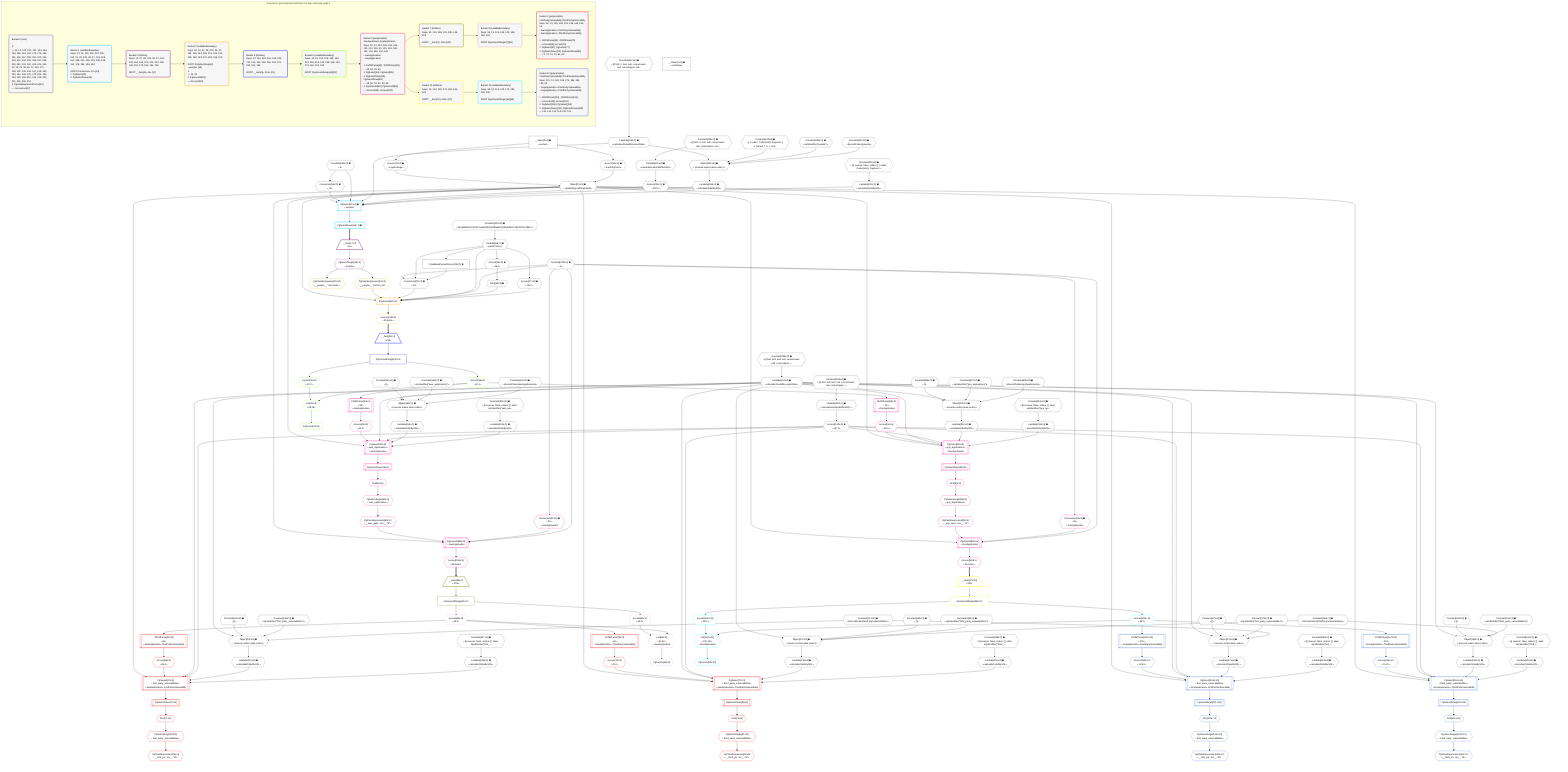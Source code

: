 %%{init: {'themeVariables': { 'fontSize': '12px'}}}%%
graph TD
    classDef path fill:#eee,stroke:#000,color:#000
    classDef plan fill:#fff,stroke-width:1px,color:#000
    classDef itemplan fill:#fff,stroke-width:2px,color:#000
    classDef unbatchedplan fill:#dff,stroke-width:1px,color:#000
    classDef sideeffectplan fill:#fcc,stroke-width:2px,color:#000
    classDef bucket fill:#f6f6f6,color:#000,stroke-width:2px,text-align:left


    %% plan dependencies
    Object132{{"Object[132∈0] ➊<br />ᐸ{reverse,orders,alias,codec}ᐳ"}}:::plan
    Lambda124{{"Lambda[124∈0] ➊<br />ᐸcalculateShouldReverseOrderᐳ"}}:::plan
    Constant129{{"Constant[129∈0] ➊<br />ᐸ[]ᐳ"}}:::plan
    Constant130{{"Constant[130∈0] ➊<br />ᐸsql.identifier(”first_party_vulnerabilities”)ᐳ"}}:::plan
    Constant131{{"Constant[131∈0] ➊<br />ᐸRecordCodec(firstPartyVulnerabilities)ᐳ"}}:::plan
    Lambda124 & Constant129 & Constant130 & Constant131 --> Object132
    Object147{{"Object[147∈0] ➊<br />ᐸ{reverse,orders,alias,codec}ᐳ"}}:::plan
    Constant144{{"Constant[144∈0] ➊<br />ᐸ[]ᐳ"}}:::plan
    Constant145{{"Constant[145∈0] ➊<br />ᐸsql.identifier(”third_party_vulnerabilities”)ᐳ"}}:::plan
    Constant146{{"Constant[146∈0] ➊<br />ᐸRecordCodec(thirdPartyVulnerabilities)ᐳ"}}:::plan
    Lambda124 & Constant144 & Constant145 & Constant146 --> Object147
    Object163{{"Object[163∈0] ➊<br />ᐸ{reverse,orders,alias,codec}ᐳ"}}:::plan
    Constant160{{"Constant[160∈0] ➊<br />ᐸ[]ᐳ"}}:::plan
    Constant161{{"Constant[161∈0] ➊<br />ᐸsql.identifier(”aws_applications”)ᐳ"}}:::plan
    Constant162{{"Constant[162∈0] ➊<br />ᐸRecordCodec(awsApplications)ᐳ"}}:::plan
    Lambda124 & Constant160 & Constant161 & Constant162 --> Object163
    Object178{{"Object[178∈0] ➊<br />ᐸ{reverse,orders,alias,codec}ᐳ"}}:::plan
    Constant175{{"Constant[175∈0] ➊<br />ᐸ[]ᐳ"}}:::plan
    Constant176{{"Constant[176∈0] ➊<br />ᐸsql.identifier(”first_party_vulnerabilities”)ᐳ"}}:::plan
    Lambda124 & Constant175 & Constant176 & Constant131 --> Object178
    Object193{{"Object[193∈0] ➊<br />ᐸ{reverse,orders,alias,codec}ᐳ"}}:::plan
    Constant190{{"Constant[190∈0] ➊<br />ᐸ[]ᐳ"}}:::plan
    Constant191{{"Constant[191∈0] ➊<br />ᐸsql.identifier(”third_party_vulnerabilities”)ᐳ"}}:::plan
    Lambda124 & Constant190 & Constant191 & Constant146 --> Object193
    Object209{{"Object[209∈0] ➊<br />ᐸ{reverse,orders,alias,codec}ᐳ"}}:::plan
    Constant206{{"Constant[206∈0] ➊<br />ᐸ[]ᐳ"}}:::plan
    Constant207{{"Constant[207∈0] ➊<br />ᐸsql.identifier(”gcp_applications”)ᐳ"}}:::plan
    Constant208{{"Constant[208∈0] ➊<br />ᐸRecordCodec(gcpApplications)ᐳ"}}:::plan
    Lambda124 & Constant206 & Constant207 & Constant208 --> Object209
    Object225{{"Object[225∈0] ➊<br />ᐸ{reverse,orders,alias,codec}ᐳ"}}:::plan
    Lambda218{{"Lambda[218∈0] ➊<br />ᐸcalculateShouldReverseOrderᐳ"}}:::plan
    Constant222{{"Constant[222∈0] ➊<br />ᐸ[ { codec: Codec(int4), fragment: { n: [Array], f: 0, c: 102ᐳ"}}:::plan
    Constant223{{"Constant[223∈0] ➊<br />ᐸsql.identifier(”people”)ᐳ"}}:::plan
    Constant224{{"Constant[224∈0] ➊<br />ᐸRecordCodec(people)ᐳ"}}:::plan
    Lambda218 & Constant222 & Constant223 & Constant224 --> Object225
    Connection27{{"Connection[27∈0] ➊<br />ᐸ23ᐳ"}}:::plan
    Constant233{{"Constant[233∈0] ➊<br />ᐸ1ᐳ"}}:::plan
    Lambda28{{"Lambda[28∈0] ➊<br />ᐸparseCursorᐳ"}}:::plan
    PgValidateParsedCursor34["PgValidateParsedCursor[34∈0] ➊"]:::plan
    Constant233 & Lambda28 & PgValidateParsedCursor34 --> Connection27
    Object13{{"Object[13∈0] ➊<br />ᐸ{pgSettings,withPgClient}ᐳ"}}:::plan
    Access11{{"Access[11∈0] ➊<br />ᐸ2.pgSettingsᐳ"}}:::plan
    Access12{{"Access[12∈0] ➊<br />ᐸ2.withPgClientᐳ"}}:::plan
    Access11 & Access12 --> Object13
    __Value2["__Value[2∈0] ➊<br />ᐸcontextᐳ"]:::plan
    __Value2 --> Access11
    __Value2 --> Access12
    Connection14{{"Connection[14∈0] ➊<br />ᐸ10ᐳ"}}:::plan
    Constant232{{"Constant[232∈0] ➊<br />ᐸ4ᐳ"}}:::plan
    Constant232 --> Connection14
    Constant234{{"Constant[234∈0] ➊<br />ᐸ'WyJjMDM4YzQzNTYwIiwiQXdzQXBwbGljYXRpb24iLCJbXCI0XCJdIl0='ᐳ"}}:::plan
    Constant234 --> Lambda28
    Lambda28 --> PgValidateParsedCursor34
    Access35{{"Access[35∈0] ➊<br />ᐸ28.1ᐳ"}}:::plan
    Lambda28 --> Access35
    ToPg36{{"ToPg[36∈0] ➊"}}:::plan
    Access35 --> ToPg36
    Access37{{"Access[37∈0] ➊<br />ᐸ28.2ᐳ"}}:::plan
    Lambda28 --> Access37
    Constant235{{"Constant[235∈0] ➊<br />ᐸ§{ first: null, last: null, cursorLower: null, cursorUpper: ᐳ"}}:::plan
    Constant235 --> Lambda124
    Lambda127{{"Lambda[127∈0] ➊<br />ᐸcalculateLimitAndOffsetSQLᐳ"}}:::plan
    Constant236{{"Constant[236∈0] ➊<br />ᐸ§{ first: null, last: null, cursorLower: null, cursorUpper: ᐳ"}}:::plan
    Constant236 --> Lambda127
    Access128{{"Access[128∈0] ➊<br />ᐸ127.0ᐳ"}}:::plan
    Lambda127 --> Access128
    Lambda133{{"Lambda[133∈0] ➊<br />ᐸcalculateOrderBySQLᐳ"}}:::plan
    Object132 --> Lambda133
    Lambda138{{"Lambda[138∈0] ➊<br />ᐸcalculateOrderBySQLᐳ"}}:::plan
    Constant237{{"Constant[237∈0] ➊<br />ᐸ§{ reverse: false, orders: [], alias: sql.identifier(”first_ᐳ"}}:::plan
    Constant237 --> Lambda138
    Lambda148{{"Lambda[148∈0] ➊<br />ᐸcalculateOrderBySQLᐳ"}}:::plan
    Object147 --> Lambda148
    Lambda153{{"Lambda[153∈0] ➊<br />ᐸcalculateOrderBySQLᐳ"}}:::plan
    Constant238{{"Constant[238∈0] ➊<br />ᐸ§{ reverse: false, orders: [], alias: sql.identifier(”third_ᐳ"}}:::plan
    Constant238 --> Lambda153
    Lambda164{{"Lambda[164∈0] ➊<br />ᐸcalculateOrderBySQLᐳ"}}:::plan
    Object163 --> Lambda164
    Lambda169{{"Lambda[169∈0] ➊<br />ᐸcalculateOrderBySQLᐳ"}}:::plan
    Constant239{{"Constant[239∈0] ➊<br />ᐸ§{ reverse: false, orders: [], alias: sql.identifier(”aws_apᐳ"}}:::plan
    Constant239 --> Lambda169
    Lambda179{{"Lambda[179∈0] ➊<br />ᐸcalculateOrderBySQLᐳ"}}:::plan
    Object178 --> Lambda179
    Lambda184{{"Lambda[184∈0] ➊<br />ᐸcalculateOrderBySQLᐳ"}}:::plan
    Constant240{{"Constant[240∈0] ➊<br />ᐸ§{ reverse: false, orders: [], alias: sql.identifier(”first_ᐳ"}}:::plan
    Constant240 --> Lambda184
    Lambda194{{"Lambda[194∈0] ➊<br />ᐸcalculateOrderBySQLᐳ"}}:::plan
    Object193 --> Lambda194
    Lambda199{{"Lambda[199∈0] ➊<br />ᐸcalculateOrderBySQLᐳ"}}:::plan
    Constant241{{"Constant[241∈0] ➊<br />ᐸ§{ reverse: false, orders: [], alias: sql.identifier(”third_ᐳ"}}:::plan
    Constant241 --> Lambda199
    Lambda210{{"Lambda[210∈0] ➊<br />ᐸcalculateOrderBySQLᐳ"}}:::plan
    Object209 --> Lambda210
    Lambda215{{"Lambda[215∈0] ➊<br />ᐸcalculateOrderBySQLᐳ"}}:::plan
    Constant242{{"Constant[242∈0] ➊<br />ᐸ§{ reverse: false, orders: [], alias: sql.identifier(”gcp_apᐳ"}}:::plan
    Constant242 --> Lambda215
    Constant244{{"Constant[244∈0] ➊<br />ᐸ§{ first: 4, last: null, cursorLower: null, cursorUpper: nulᐳ"}}:::plan
    Constant244 --> Lambda218
    Lambda220{{"Lambda[220∈0] ➊<br />ᐸcalculateLimitAndOffsetSQLᐳ"}}:::plan
    Constant245{{"Constant[245∈0] ➊<br />ᐸ§{ first: 4, last: null, cursorLower: null, cursorUpper: nulᐳ"}}:::plan
    Constant245 --> Lambda220
    Access221{{"Access[221∈0] ➊<br />ᐸ220.0ᐳ"}}:::plan
    Lambda220 --> Access221
    Lambda226{{"Lambda[226∈0] ➊<br />ᐸcalculateOrderBySQLᐳ"}}:::plan
    Object225 --> Lambda226
    Lambda231{{"Lambda[231∈0] ➊<br />ᐸcalculateOrderBySQLᐳ"}}:::plan
    Constant243{{"Constant[243∈0] ➊<br />ᐸ§{ reverse: false, orders: [ { codec: Codec(int4), fragment:ᐳ"}}:::plan
    Constant243 --> Lambda231
    __Value4["__Value[4∈0] ➊<br />ᐸrootValueᐳ"]:::plan
    PgSelect15[["PgSelect[15∈1] ➊<br />ᐸpeopleᐳ"]]:::plan
    Object13 & Connection14 & Constant232 & Lambda218 & Access221 & Lambda226 & Lambda231 --> PgSelect15
    PgSelectRows16[["PgSelectRows[16∈1] ➊"]]:::plan
    PgSelect15 --> PgSelectRows16
    __Item17[/"__Item[17∈2]<br />ᐸ16ᐳ"\]:::itemplan
    PgSelectRows16 ==> __Item17
    PgSelectSingle18{{"PgSelectSingle[18∈2]<br />ᐸpeopleᐳ"}}:::plan
    __Item17 --> PgSelectSingle18
    PgUnionAll29[["PgUnionAll[29∈3]"]]:::plan
    PgClassExpression19{{"PgClassExpression[19∈3]<br />ᐸ__people__.”person_id”ᐳ"}}:::plan
    Object13 & PgClassExpression19 & Connection27 & Lambda28 & Constant233 & ToPg36 & Access37 --> PgUnionAll29
    PgSelectSingle18 --> PgClassExpression19
    PgClassExpression20{{"PgClassExpression[20∈3]<br />ᐸ__people__.”username”ᐳ"}}:::plan
    PgSelectSingle18 --> PgClassExpression20
    Access216{{"Access[216∈3]<br />ᐸ29.itemsᐳ"}}:::plan
    PgUnionAll29 --> Access216
    __Item31[/"__Item[31∈4]<br />ᐸ216ᐳ"\]:::itemplan
    Access216 ==> __Item31
    PgUnionAllSingle32["PgUnionAllSingle[32∈4]"]:::plan
    __Item31 --> PgUnionAllSingle32
    List40{{"List[40∈5]<br />ᐸ38,39ᐳ"}}:::plan
    Access38{{"Access[38∈5]<br />ᐸ32.0ᐳ"}}:::plan
    Access39{{"Access[39∈5]<br />ᐸ32.1ᐳ"}}:::plan
    Access38 & Access39 --> List40
    PgCursor33{{"PgCursor[33∈5]"}}:::plan
    List40 --> PgCursor33
    PgUnionAllSingle32 --> Access38
    PgUnionAllSingle32 --> Access39
    PgSelect44[["PgSelect[44∈6]<br />ᐸaws_applicationsᐳ<br />ᐳAwsApplication"]]:::plan
    Access43{{"Access[43∈6]<br />ᐸ42.0ᐳ"}}:::plan
    Object13 & Access43 & Lambda124 & Access128 & Lambda164 & Lambda169 --> PgSelect44
    PgSelect85[["PgSelect[85∈6]<br />ᐸgcp_applicationsᐳ<br />ᐳGcpApplication"]]:::plan
    Access84{{"Access[84∈6]<br />ᐸ83.0ᐳ"}}:::plan
    Object13 & Access84 & Lambda124 & Access128 & Lambda210 & Lambda215 --> PgSelect85
    PgUnionAll56[["PgUnionAll[56∈6]<br />ᐳAwsApplication"]]:::plan
    PgClassExpression51{{"PgClassExpression[51∈6]<br />ᐸ__aws_appl...ons__.”id”ᐳ"}}:::plan
    Connection55{{"Connection[55∈6] ➊<br />ᐸ53ᐳ<br />ᐳAwsApplication"}}:::plan
    Object13 & PgClassExpression51 & Connection55 & Constant233 --> PgUnionAll56
    PgUnionAll95[["PgUnionAll[95∈6]<br />ᐳGcpApplication"]]:::plan
    PgClassExpression90{{"PgClassExpression[90∈6]<br />ᐸ__gcp_appl...ons__.”id”ᐳ"}}:::plan
    Connection94{{"Connection[94∈6] ➊<br />ᐸ92ᐳ<br />ᐳGcpApplication"}}:::plan
    Object13 & PgClassExpression90 & Connection94 & Constant233 --> PgUnionAll95
    JSONParse42[["JSONParse[42∈6]<br />ᐸ39ᐳ<br />ᐳAwsApplication"]]:::plan
    Access39 --> JSONParse42
    JSONParse42 --> Access43
    First48{{"First[48∈6]"}}:::plan
    PgSelectRows49[["PgSelectRows[49∈6]"]]:::plan
    PgSelectRows49 --> First48
    PgSelect44 --> PgSelectRows49
    PgSelectSingle50{{"PgSelectSingle[50∈6]<br />ᐸaws_applicationsᐳ"}}:::plan
    First48 --> PgSelectSingle50
    PgSelectSingle50 --> PgClassExpression51
    Constant233 --> Connection55
    JSONParse83[["JSONParse[83∈6]<br />ᐸ39ᐳ<br />ᐳGcpApplication"]]:::plan
    Access39 --> JSONParse83
    JSONParse83 --> Access84
    First87{{"First[87∈6]"}}:::plan
    PgSelectRows88[["PgSelectRows[88∈6]"]]:::plan
    PgSelectRows88 --> First87
    PgSelect85 --> PgSelectRows88
    PgSelectSingle89{{"PgSelectSingle[89∈6]<br />ᐸgcp_applicationsᐳ"}}:::plan
    First87 --> PgSelectSingle89
    PgSelectSingle89 --> PgClassExpression90
    Constant233 --> Connection94
    Access154{{"Access[154∈6]<br />ᐸ56.itemsᐳ"}}:::plan
    PgUnionAll56 --> Access154
    Access200{{"Access[200∈6]<br />ᐸ95.itemsᐳ"}}:::plan
    PgUnionAll95 --> Access200
    __Item58[/"__Item[58∈7]<br />ᐸ154ᐳ"\]:::itemplan
    Access154 ==> __Item58
    PgUnionAllSingle59["PgUnionAllSingle[59∈7]"]:::plan
    __Item58 --> PgUnionAllSingle59
    List63{{"List[63∈8]<br />ᐸ61,62ᐳ<br />ᐳAwsApplication"}}:::plan
    Access61{{"Access[61∈8]<br />ᐸ59.0ᐳ"}}:::plan
    Access62{{"Access[62∈8]<br />ᐸ59.1ᐳ"}}:::plan
    Access61 & Access62 --> List63
    PgCursor60{{"PgCursor[60∈8]"}}:::plan
    List63 --> PgCursor60
    PgUnionAllSingle59 --> Access61
    PgUnionAllSingle59 --> Access62
    PgSelect67[["PgSelect[67∈9]<br />ᐸfirst_party_vulnerabilitiesᐳ<br />ᐳAwsApplicationᐳFirstPartyVulnerability"]]:::plan
    Access66{{"Access[66∈9]<br />ᐸ65.0ᐳ"}}:::plan
    Object13 & Access66 & Lambda124 & Access128 & Lambda133 & Lambda138 --> PgSelect67
    PgSelect77[["PgSelect[77∈9]<br />ᐸthird_party_vulnerabilitiesᐳ<br />ᐳAwsApplicationᐳThirdPartyVulnerability"]]:::plan
    Access76{{"Access[76∈9]<br />ᐸ75.0ᐳ"}}:::plan
    Object13 & Access76 & Lambda124 & Access128 & Lambda148 & Lambda153 --> PgSelect77
    JSONParse65[["JSONParse[65∈9]<br />ᐸ62ᐳ<br />ᐳAwsApplicationᐳFirstPartyVulnerability"]]:::plan
    Access62 --> JSONParse65
    JSONParse65 --> Access66
    First71{{"First[71∈9]"}}:::plan
    PgSelectRows72[["PgSelectRows[72∈9]"]]:::plan
    PgSelectRows72 --> First71
    PgSelect67 --> PgSelectRows72
    PgSelectSingle73{{"PgSelectSingle[73∈9]<br />ᐸfirst_party_vulnerabilitiesᐳ"}}:::plan
    First71 --> PgSelectSingle73
    PgClassExpression74{{"PgClassExpression[74∈9]<br />ᐸ__first_pa...ies__.”id”ᐳ"}}:::plan
    PgSelectSingle73 --> PgClassExpression74
    JSONParse75[["JSONParse[75∈9]<br />ᐸ62ᐳ<br />ᐳAwsApplicationᐳThirdPartyVulnerability"]]:::plan
    Access62 --> JSONParse75
    JSONParse75 --> Access76
    First79{{"First[79∈9]"}}:::plan
    PgSelectRows80[["PgSelectRows[80∈9]"]]:::plan
    PgSelectRows80 --> First79
    PgSelect77 --> PgSelectRows80
    PgSelectSingle81{{"PgSelectSingle[81∈9]<br />ᐸthird_party_vulnerabilitiesᐳ"}}:::plan
    First79 --> PgSelectSingle81
    PgClassExpression82{{"PgClassExpression[82∈9]<br />ᐸ__third_pa...ies__.”id”ᐳ"}}:::plan
    PgSelectSingle81 --> PgClassExpression82
    __Item97[/"__Item[97∈10]<br />ᐸ200ᐳ"\]:::itemplan
    Access200 ==> __Item97
    PgUnionAllSingle98["PgUnionAllSingle[98∈10]"]:::plan
    __Item97 --> PgUnionAllSingle98
    List102{{"List[102∈11]<br />ᐸ100,101ᐳ<br />ᐳGcpApplication"}}:::plan
    Access100{{"Access[100∈11]<br />ᐸ98.0ᐳ"}}:::plan
    Access101{{"Access[101∈11]<br />ᐸ98.1ᐳ"}}:::plan
    Access100 & Access101 --> List102
    PgCursor99{{"PgCursor[99∈11]"}}:::plan
    List102 --> PgCursor99
    PgUnionAllSingle98 --> Access100
    PgUnionAllSingle98 --> Access101
    PgSelect106[["PgSelect[106∈12]<br />ᐸfirst_party_vulnerabilitiesᐳ<br />ᐳGcpApplicationᐳFirstPartyVulnerability"]]:::plan
    Access105{{"Access[105∈12]<br />ᐸ104.0ᐳ"}}:::plan
    Object13 & Access105 & Lambda124 & Access128 & Lambda179 & Lambda184 --> PgSelect106
    PgSelect116[["PgSelect[116∈12]<br />ᐸthird_party_vulnerabilitiesᐳ<br />ᐳGcpApplicationᐳThirdPartyVulnerability"]]:::plan
    Access115{{"Access[115∈12]<br />ᐸ114.0ᐳ"}}:::plan
    Object13 & Access115 & Lambda124 & Access128 & Lambda194 & Lambda199 --> PgSelect116
    JSONParse104[["JSONParse[104∈12]<br />ᐸ101ᐳ<br />ᐳGcpApplicationᐳFirstPartyVulnerability"]]:::plan
    Access101 --> JSONParse104
    JSONParse104 --> Access105
    First110{{"First[110∈12]"}}:::plan
    PgSelectRows111[["PgSelectRows[111∈12]"]]:::plan
    PgSelectRows111 --> First110
    PgSelect106 --> PgSelectRows111
    PgSelectSingle112{{"PgSelectSingle[112∈12]<br />ᐸfirst_party_vulnerabilitiesᐳ"}}:::plan
    First110 --> PgSelectSingle112
    PgClassExpression113{{"PgClassExpression[113∈12]<br />ᐸ__first_pa...ies__.”id”ᐳ"}}:::plan
    PgSelectSingle112 --> PgClassExpression113
    JSONParse114[["JSONParse[114∈12]<br />ᐸ101ᐳ<br />ᐳGcpApplicationᐳThirdPartyVulnerability"]]:::plan
    Access101 --> JSONParse114
    JSONParse114 --> Access115
    First118{{"First[118∈12]"}}:::plan
    PgSelectRows119[["PgSelectRows[119∈12]"]]:::plan
    PgSelectRows119 --> First118
    PgSelect116 --> PgSelectRows119
    PgSelectSingle120{{"PgSelectSingle[120∈12]<br />ᐸthird_party_vulnerabilitiesᐳ"}}:::plan
    First118 --> PgSelectSingle120
    PgClassExpression121{{"PgClassExpression[121∈12]<br />ᐸ__third_pa...ies__.”id”ᐳ"}}:::plan
    PgSelectSingle120 --> PgClassExpression121

    %% define steps

    subgraph "Buckets for queries/polymorphic/person-app-vulns.app-page-2"
    Bucket0("Bucket 0 (root)<br /><br />1: <br />ᐳ: 11, 12, 129, 130, 131, 144, 145, 146, 160, 161, 162, 175, 176, 190, 191, 206, 207, 208, 222, 223, 224, 232, 233, 234, 235, 236, 237, 238, 239, 240, 241, 242, 243, 244, 245, 13, 14, 28, 35, 36, 37, 124, 127, 128, 132, 133, 138, 147, 148, 153, 163, 164, 169, 178, 179, 184, 193, 194, 199, 209, 210, 215, 218, 220, 221, 225, 226, 231<br />2: PgValidateParsedCursor[34]<br />ᐳ: Connection[27]"):::bucket
    classDef bucket0 stroke:#696969
    class Bucket0,__Value2,__Value4,Access11,Access12,Object13,Connection14,Connection27,Lambda28,PgValidateParsedCursor34,Access35,ToPg36,Access37,Lambda124,Lambda127,Access128,Constant129,Constant130,Constant131,Object132,Lambda133,Lambda138,Constant144,Constant145,Constant146,Object147,Lambda148,Lambda153,Constant160,Constant161,Constant162,Object163,Lambda164,Lambda169,Constant175,Constant176,Object178,Lambda179,Lambda184,Constant190,Constant191,Object193,Lambda194,Lambda199,Constant206,Constant207,Constant208,Object209,Lambda210,Lambda215,Lambda218,Lambda220,Access221,Constant222,Constant223,Constant224,Object225,Lambda226,Lambda231,Constant232,Constant233,Constant234,Constant235,Constant236,Constant237,Constant238,Constant239,Constant240,Constant241,Constant242,Constant243,Constant244,Constant245 bucket0
    Bucket1("Bucket 1 (nullableBoundary)<br />Deps: 13, 14, 232, 218, 221, 226, 231, 27, 28, 233, 36, 37, 124, 128, 164, 169, 210, 215, 133, 138, 148, 153, 179, 184, 194, 199<br /><br />ROOT Connectionᐸ10ᐳ[14]<br />1: PgSelect[15]<br />2: PgSelectRows[16]"):::bucket
    classDef bucket1 stroke:#00bfff
    class Bucket1,PgSelect15,PgSelectRows16 bucket1
    Bucket2("Bucket 2 (listItem)<br />Deps: 13, 27, 28, 233, 36, 37, 124, 128, 164, 169, 210, 215, 133, 138, 148, 153, 179, 184, 194, 199<br /><br />ROOT __Item{2}ᐸ16ᐳ[17]"):::bucket
    classDef bucket2 stroke:#7f007f
    class Bucket2,__Item17,PgSelectSingle18 bucket2
    Bucket3("Bucket 3 (nullableBoundary)<br />Deps: 18, 13, 27, 28, 233, 36, 37, 124, 128, 164, 169, 210, 215, 133, 138, 148, 153, 179, 184, 194, 199<br /><br />ROOT PgSelectSingle{2}ᐸpeopleᐳ[18]<br />1: <br />ᐳ: 19, 20<br />2: PgUnionAll[29]<br />ᐳ: Access[216]"):::bucket
    classDef bucket3 stroke:#ffa500
    class Bucket3,PgClassExpression19,PgClassExpression20,PgUnionAll29,Access216 bucket3
    Bucket4("Bucket 4 (listItem)<br />Deps: 13, 124, 128, 164, 169, 233, 210, 215, 133, 138, 148, 153, 179, 184, 194, 199<br /><br />ROOT __Item{4}ᐸ216ᐳ[31]"):::bucket
    classDef bucket4 stroke:#0000ff
    class Bucket4,__Item31,PgUnionAllSingle32 bucket4
    Bucket5("Bucket 5 (nullableBoundary)<br />Deps: 32, 13, 124, 128, 164, 169, 233, 210, 215, 133, 138, 148, 153, 179, 184, 194, 199<br /><br />ROOT PgUnionAllSingle{4}[32]"):::bucket
    classDef bucket5 stroke:#7fff00
    class Bucket5,PgCursor33,Access38,Access39,List40 bucket5
    Bucket6("Bucket 6 (polymorphic)<br />AwsApplication,GcpApplication<br />Deps: 39, 13, 124, 128, 164, 169, 233, 210, 215, 32, 133, 138, 148, 153, 179, 184, 194, 199<br />ᐳAwsApplication<br />ᐳGcpApplication<br /><br />1: JSONParse[42], JSONParse[83]<br />ᐳ: 55, 94, 43, 84<br />2: PgSelect[44], PgSelect[85]<br />3: PgSelectRows[49], PgSelectRows[88]<br />ᐳ: 48, 50, 51, 87, 89, 90<br />4: PgUnionAll[56], PgUnionAll[95]<br />ᐳ: Access[154], Access[200]"):::bucket
    classDef bucket6 stroke:#ff1493
    class Bucket6,JSONParse42,Access43,PgSelect44,First48,PgSelectRows49,PgSelectSingle50,PgClassExpression51,Connection55,PgUnionAll56,JSONParse83,Access84,PgSelect85,First87,PgSelectRows88,PgSelectSingle89,PgClassExpression90,Connection94,PgUnionAll95,Access154,Access200 bucket6
    Bucket7("Bucket 7 (listItem)<br />Deps: 13, 124, 128, 133, 138, 148, 153<br /><br />ROOT __Item{7}ᐸ154ᐳ[58]"):::bucket
    classDef bucket7 stroke:#808000
    class Bucket7,__Item58,PgUnionAllSingle59 bucket7
    Bucket8("Bucket 8 (nullableBoundary)<br />Deps: 59, 13, 124, 128, 133, 138, 148, 153<br /><br />ROOT PgUnionAllSingle{7}[59]"):::bucket
    classDef bucket8 stroke:#dda0dd
    class Bucket8,PgCursor60,Access61,Access62,List63 bucket8
    Bucket9("Bucket 9 (polymorphic)<br />FirstPartyVulnerability,ThirdPartyVulnerability<br />Deps: 62, 13, 124, 128, 133, 138, 148, 153, 59<br />ᐳAwsApplicationᐳFirstPartyVulnerability<br />ᐳAwsApplicationᐳThirdPartyVulnerability<br /><br />1: JSONParse[65], JSONParse[75]<br />ᐳ: Access[66], Access[76]<br />2: PgSelect[67], PgSelect[77]<br />3: PgSelectRows[72], PgSelectRows[80]<br />ᐳ: 71, 73, 74, 79, 81, 82"):::bucket
    classDef bucket9 stroke:#ff0000
    class Bucket9,JSONParse65,Access66,PgSelect67,First71,PgSelectRows72,PgSelectSingle73,PgClassExpression74,JSONParse75,Access76,PgSelect77,First79,PgSelectRows80,PgSelectSingle81,PgClassExpression82 bucket9
    Bucket10("Bucket 10 (listItem)<br />Deps: 13, 124, 128, 179, 184, 194, 199<br /><br />ROOT __Item{10}ᐸ200ᐳ[97]"):::bucket
    classDef bucket10 stroke:#ffff00
    class Bucket10,__Item97,PgUnionAllSingle98 bucket10
    Bucket11("Bucket 11 (nullableBoundary)<br />Deps: 98, 13, 124, 128, 179, 184, 194, 199<br /><br />ROOT PgUnionAllSingle{10}[98]"):::bucket
    classDef bucket11 stroke:#00ffff
    class Bucket11,PgCursor99,Access100,Access101,List102 bucket11
    Bucket12("Bucket 12 (polymorphic)<br />FirstPartyVulnerability,ThirdPartyVulnerability<br />Deps: 101, 13, 124, 128, 179, 184, 194, 199, 98<br />ᐳGcpApplicationᐳFirstPartyVulnerability<br />ᐳGcpApplicationᐳThirdPartyVulnerability<br /><br />1: JSONParse[104], JSONParse[114]<br />ᐳ: Access[105], Access[115]<br />2: PgSelect[106], PgSelect[116]<br />3: PgSelectRows[111], PgSelectRows[119]<br />ᐳ: 110, 112, 113, 118, 120, 121"):::bucket
    classDef bucket12 stroke:#4169e1
    class Bucket12,JSONParse104,Access105,PgSelect106,First110,PgSelectRows111,PgSelectSingle112,PgClassExpression113,JSONParse114,Access115,PgSelect116,First118,PgSelectRows119,PgSelectSingle120,PgClassExpression121 bucket12
    Bucket0 --> Bucket1
    Bucket1 --> Bucket2
    Bucket2 --> Bucket3
    Bucket3 --> Bucket4
    Bucket4 --> Bucket5
    Bucket5 --> Bucket6
    Bucket6 --> Bucket7 & Bucket10
    Bucket7 --> Bucket8
    Bucket8 --> Bucket9
    Bucket10 --> Bucket11
    Bucket11 --> Bucket12
    end